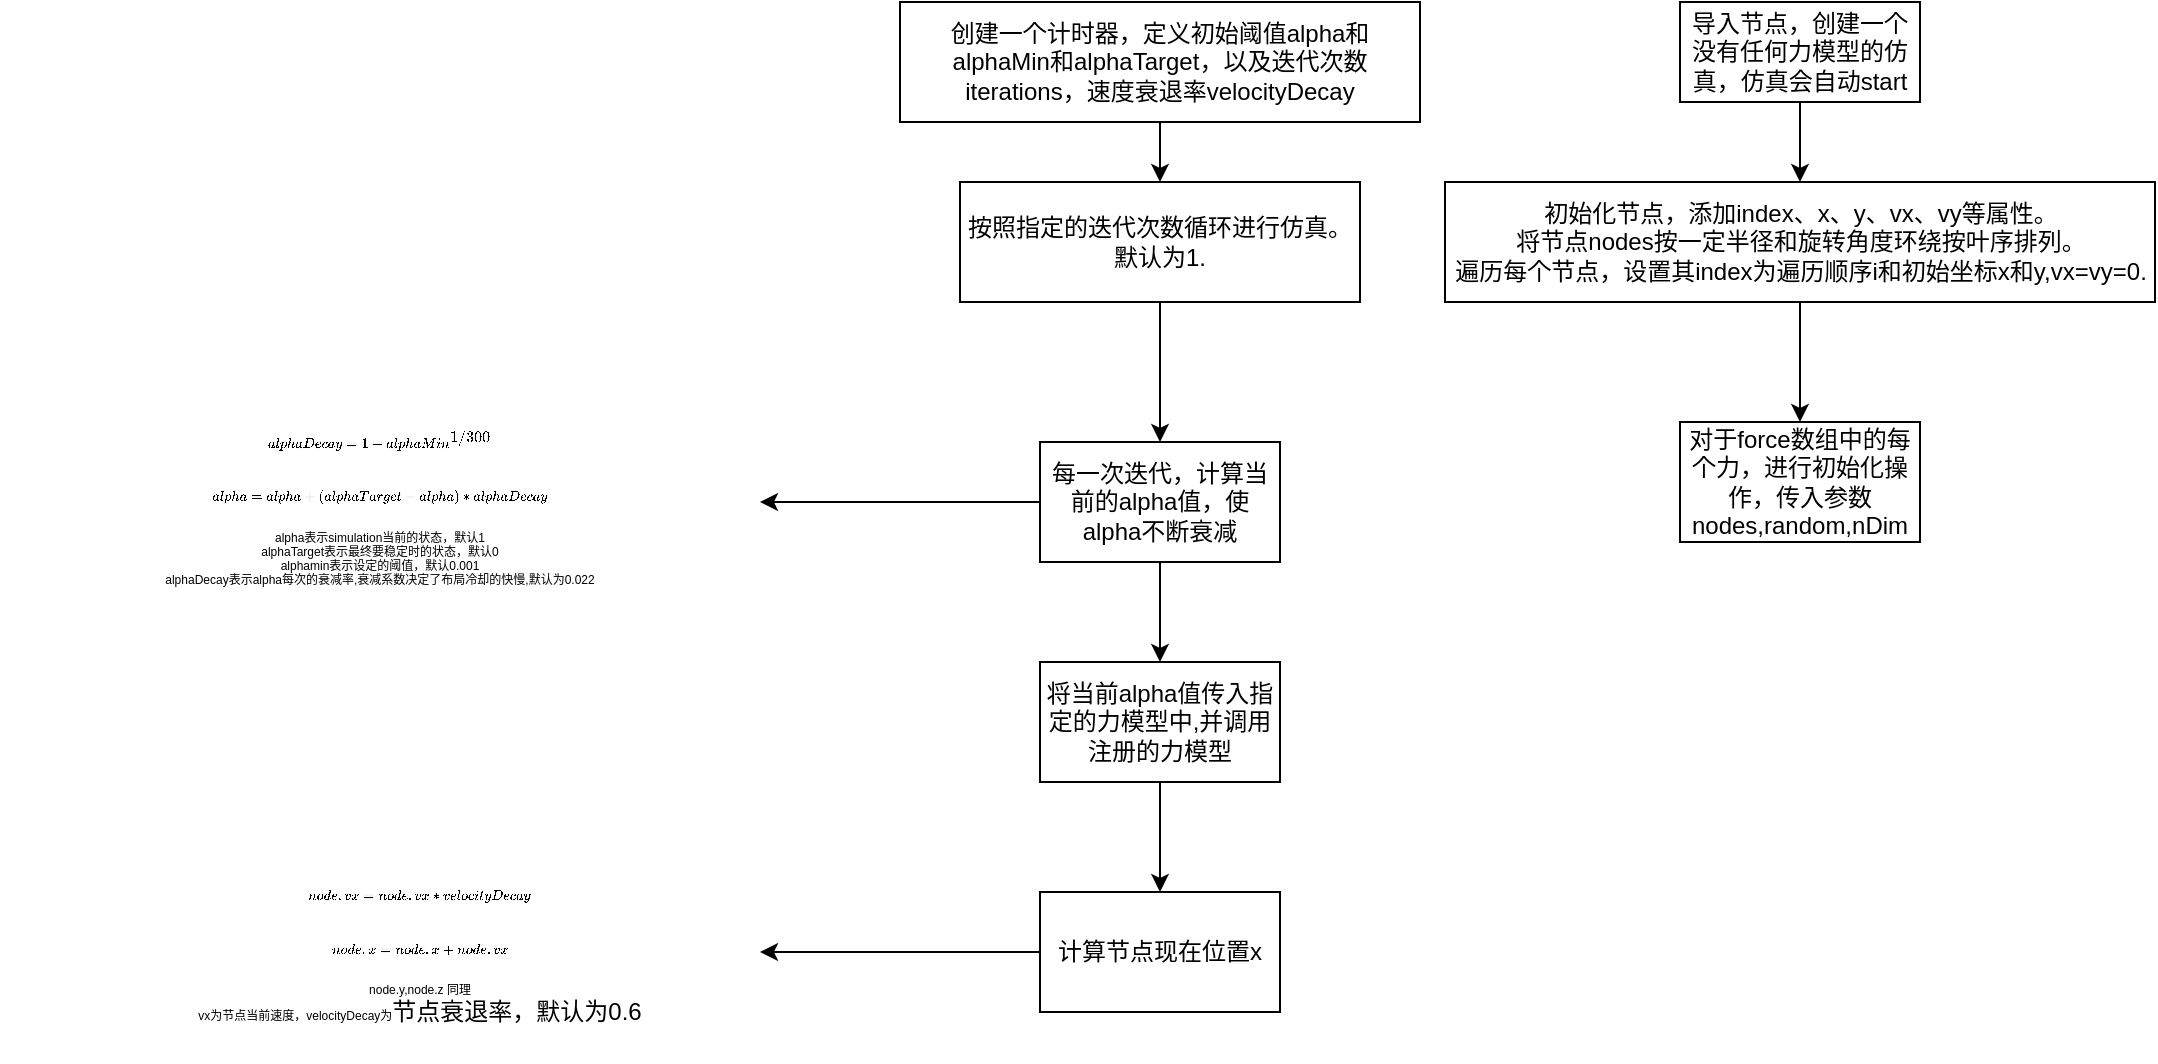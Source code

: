 <mxfile version="18.0.8" type="github">
  <diagram id="lNqnWQlrgnRqup0vw0e9" name="第 1 页">
    <mxGraphModel dx="3076" dy="754" grid="1" gridSize="20" guides="1" tooltips="1" connect="1" arrows="1" fold="1" page="1" pageScale="1" pageWidth="1654" pageHeight="1169" math="1" shadow="0">
      <root>
        <mxCell id="0" />
        <mxCell id="1" parent="0" />
        <mxCell id="01LtdW2ey1wHVB4gt98n-4" style="edgeStyle=orthogonalEdgeStyle;rounded=0;orthogonalLoop=1;jettySize=auto;html=1;exitX=0.5;exitY=1;exitDx=0;exitDy=0;entryX=0.5;entryY=0;entryDx=0;entryDy=0;" parent="1" source="01LtdW2ey1wHVB4gt98n-3" target="01LtdW2ey1wHVB4gt98n-5" edge="1">
          <mxGeometry relative="1" as="geometry">
            <mxPoint x="660" y="100" as="targetPoint" />
            <Array as="points" />
          </mxGeometry>
        </mxCell>
        <mxCell id="01LtdW2ey1wHVB4gt98n-3" value="导入节点，创建一个没有任何力模型的仿真，仿真会自动start" style="rounded=0;whiteSpace=wrap;html=1;" parent="1" vertex="1">
          <mxGeometry x="600" y="10" width="120" height="50" as="geometry" />
        </mxCell>
        <mxCell id="01LtdW2ey1wHVB4gt98n-8" value="" style="edgeStyle=orthogonalEdgeStyle;rounded=0;orthogonalLoop=1;jettySize=auto;html=1;" parent="1" source="01LtdW2ey1wHVB4gt98n-5" target="01LtdW2ey1wHVB4gt98n-7" edge="1">
          <mxGeometry relative="1" as="geometry" />
        </mxCell>
        <mxCell id="01LtdW2ey1wHVB4gt98n-5" value="初始化节点，添加index、x、y、vx、vy等属性。&lt;br&gt;将节点nodes按一定半径和旋转角度环绕按叶序排列。&lt;br&gt;遍历每个节点，设置其index为遍历顺序i和初始坐标x和y,vx=vy=0." style="rounded=0;whiteSpace=wrap;html=1;" parent="1" vertex="1">
          <mxGeometry x="482.5" y="100" width="355" height="60" as="geometry" />
        </mxCell>
        <mxCell id="01LtdW2ey1wHVB4gt98n-7" value="对于force数组中的每个力，进行初始化操作，传入参数nodes,random,nDim" style="whiteSpace=wrap;html=1;rounded=0;" parent="1" vertex="1">
          <mxGeometry x="600" y="220" width="120" height="60" as="geometry" />
        </mxCell>
        <mxCell id="bXek7AXk7ThC2l7RJmkr-4" style="edgeStyle=orthogonalEdgeStyle;rounded=0;orthogonalLoop=1;jettySize=auto;html=1;exitX=0.5;exitY=1;exitDx=0;exitDy=0;entryX=0.5;entryY=0;entryDx=0;entryDy=0;" edge="1" parent="1" source="01LtdW2ey1wHVB4gt98n-9" target="bXek7AXk7ThC2l7RJmkr-1">
          <mxGeometry relative="1" as="geometry" />
        </mxCell>
        <mxCell id="01LtdW2ey1wHVB4gt98n-9" value="创建一个计时器，定义初始阈值alpha和alphaMin和alphaTarget，以及迭代次数iterations，速度衰退率velocityDecay" style="rounded=0;whiteSpace=wrap;html=1;" parent="1" vertex="1">
          <mxGeometry x="210" y="10" width="260" height="60" as="geometry" />
        </mxCell>
        <mxCell id="01LtdW2ey1wHVB4gt98n-15" value="" style="edgeStyle=orthogonalEdgeStyle;rounded=0;orthogonalLoop=1;jettySize=auto;html=1;entryX=1;entryY=0.5;entryDx=0;entryDy=0;" parent="1" source="01LtdW2ey1wHVB4gt98n-10" target="01LtdW2ey1wHVB4gt98n-22" edge="1">
          <mxGeometry relative="1" as="geometry">
            <mxPoint x="200" y="210" as="targetPoint" />
            <Array as="points" />
          </mxGeometry>
        </mxCell>
        <mxCell id="01LtdW2ey1wHVB4gt98n-24" value="" style="edgeStyle=orthogonalEdgeStyle;rounded=0;orthogonalLoop=1;jettySize=auto;html=1;fontSize=6;" parent="1" source="01LtdW2ey1wHVB4gt98n-10" target="01LtdW2ey1wHVB4gt98n-23" edge="1">
          <mxGeometry relative="1" as="geometry" />
        </mxCell>
        <mxCell id="01LtdW2ey1wHVB4gt98n-10" value="每一次迭代，计算当前的alpha值，使alpha不断衰减" style="whiteSpace=wrap;html=1;rounded=0;" parent="1" vertex="1">
          <mxGeometry x="280" y="230" width="120" height="60" as="geometry" />
        </mxCell>
        <mxCell id="01LtdW2ey1wHVB4gt98n-22" value="&lt;span style=&quot;font-size: 6px;&quot;&gt;$$alphaDecay = 1 - alphaMin^{1/300}$$&lt;/span&gt;&lt;br&gt;$$alpha = alpha +&amp;nbsp; (alphaTarget - alpha) * alphaDecay$$&lt;br&gt;alpha表示simulation当前的状态，默认1&lt;br&gt;&lt;span style=&quot;font-size: 6px;&quot;&gt;alphaTarget表示最终要稳定时的状态，默认0&lt;/span&gt;&lt;br&gt;alphamin表示设定的阈值，默认0.001&lt;br&gt;alphaDecay表示alpha每次的衰减率,衰减系数决定了布局冷却的快慢,默认为0.022" style="text;html=1;strokeColor=none;fillColor=none;align=center;verticalAlign=middle;whiteSpace=wrap;rounded=0;fontSize=6;" parent="1" vertex="1">
          <mxGeometry x="-240" y="180" width="380" height="160" as="geometry" />
        </mxCell>
        <mxCell id="01LtdW2ey1wHVB4gt98n-26" value="" style="edgeStyle=orthogonalEdgeStyle;rounded=0;orthogonalLoop=1;jettySize=auto;html=1;fontSize=6;" parent="1" source="01LtdW2ey1wHVB4gt98n-23" target="01LtdW2ey1wHVB4gt98n-25" edge="1">
          <mxGeometry relative="1" as="geometry" />
        </mxCell>
        <mxCell id="01LtdW2ey1wHVB4gt98n-23" value="将当前alpha值传入指定的力模型中,并调用注册的力模型" style="whiteSpace=wrap;html=1;rounded=0;" parent="1" vertex="1">
          <mxGeometry x="280" y="340" width="120" height="60" as="geometry" />
        </mxCell>
        <mxCell id="01LtdW2ey1wHVB4gt98n-30" style="edgeStyle=orthogonalEdgeStyle;rounded=0;orthogonalLoop=1;jettySize=auto;html=1;exitX=0;exitY=0.5;exitDx=0;exitDy=0;entryX=1;entryY=0.5;entryDx=0;entryDy=0;fontSize=6;" parent="1" source="01LtdW2ey1wHVB4gt98n-25" target="01LtdW2ey1wHVB4gt98n-27" edge="1">
          <mxGeometry relative="1" as="geometry" />
        </mxCell>
        <mxCell id="01LtdW2ey1wHVB4gt98n-25" value="计算节点现在位置x" style="whiteSpace=wrap;html=1;rounded=0;" parent="1" vertex="1">
          <mxGeometry x="280" y="455" width="120" height="60" as="geometry" />
        </mxCell>
        <mxCell id="01LtdW2ey1wHVB4gt98n-27" value="$$node.vx = node.vx * velocityDecay$$&lt;br&gt;$$node.x = node.x + node.vx $$&lt;br&gt;node.y,node.z 同理&lt;br&gt;vx为节点当前速度，velocityDecay为&lt;span style=&quot;font-size: 12px;&quot;&gt;节点衰退率，默认为0.6&lt;/span&gt;" style="text;html=1;strokeColor=none;fillColor=none;align=center;verticalAlign=middle;whiteSpace=wrap;rounded=0;fontSize=6;" parent="1" vertex="1">
          <mxGeometry x="-200" y="430" width="340" height="110" as="geometry" />
        </mxCell>
        <mxCell id="bXek7AXk7ThC2l7RJmkr-6" style="edgeStyle=orthogonalEdgeStyle;rounded=0;orthogonalLoop=1;jettySize=auto;html=1;exitX=0.5;exitY=1;exitDx=0;exitDy=0;" edge="1" parent="1" source="bXek7AXk7ThC2l7RJmkr-1" target="01LtdW2ey1wHVB4gt98n-10">
          <mxGeometry relative="1" as="geometry" />
        </mxCell>
        <mxCell id="bXek7AXk7ThC2l7RJmkr-1" value="&lt;span style=&quot;&quot;&gt;按照指定的迭代次数循环进行仿真。默认为1.&lt;/span&gt;" style="whiteSpace=wrap;html=1;rounded=0;" vertex="1" parent="1">
          <mxGeometry x="240" y="100" width="200" height="60" as="geometry" />
        </mxCell>
      </root>
    </mxGraphModel>
  </diagram>
</mxfile>
